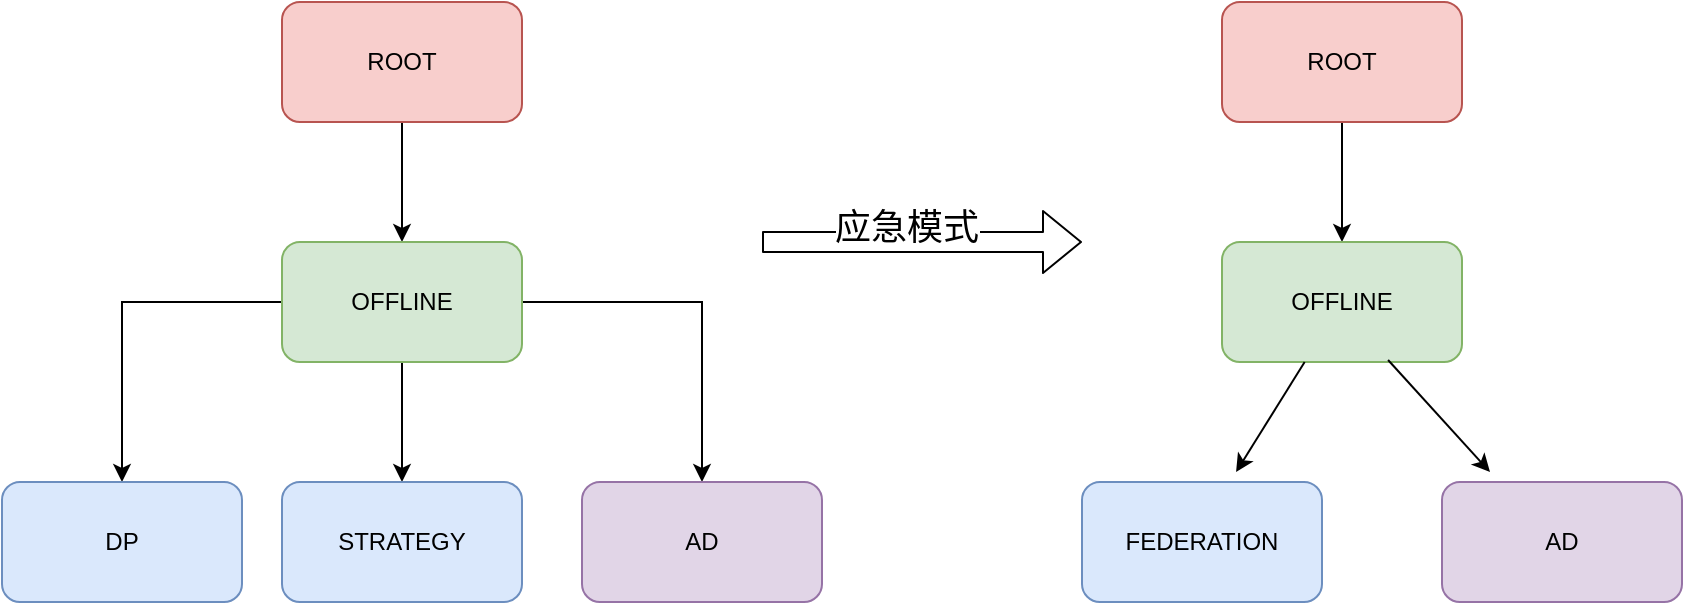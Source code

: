 <mxfile pages="1" version="11.2.1" type="github"><diagram id="0RSsITh_gzIjzYnkwO1m" name="Page-1"><mxGraphModel dx="946" dy="567" grid="1" gridSize="10" guides="1" tooltips="1" connect="1" arrows="1" fold="1" page="1" pageScale="1" pageWidth="827" pageHeight="1169" math="0" shadow="0"><root><mxCell id="0"/><mxCell id="1" parent="0"/><mxCell id="f8tSR3hSOaJFFe0uypn9-8" value="" style="edgeStyle=orthogonalEdgeStyle;rounded=0;orthogonalLoop=1;jettySize=auto;html=1;" edge="1" parent="1" source="f8tSR3hSOaJFFe0uypn9-2" target="f8tSR3hSOaJFFe0uypn9-3"><mxGeometry relative="1" as="geometry"/></mxCell><mxCell id="f8tSR3hSOaJFFe0uypn9-2" value="ROOT" style="rounded=1;whiteSpace=wrap;html=1;fillColor=#f8cecc;strokeColor=#b85450;" vertex="1" parent="1"><mxGeometry x="160" y="110" width="120" height="60" as="geometry"/></mxCell><mxCell id="f8tSR3hSOaJFFe0uypn9-9" value="" style="edgeStyle=orthogonalEdgeStyle;rounded=0;orthogonalLoop=1;jettySize=auto;html=1;" edge="1" parent="1" source="f8tSR3hSOaJFFe0uypn9-3" target="f8tSR3hSOaJFFe0uypn9-7"><mxGeometry relative="1" as="geometry"/></mxCell><mxCell id="f8tSR3hSOaJFFe0uypn9-10" style="edgeStyle=orthogonalEdgeStyle;rounded=0;orthogonalLoop=1;jettySize=auto;html=1;" edge="1" parent="1" source="f8tSR3hSOaJFFe0uypn9-3" target="f8tSR3hSOaJFFe0uypn9-4"><mxGeometry relative="1" as="geometry"/></mxCell><mxCell id="f8tSR3hSOaJFFe0uypn9-12" value="" style="edgeStyle=orthogonalEdgeStyle;rounded=0;orthogonalLoop=1;jettySize=auto;html=1;" edge="1" parent="1" source="f8tSR3hSOaJFFe0uypn9-3" target="f8tSR3hSOaJFFe0uypn9-6"><mxGeometry relative="1" as="geometry"><mxPoint x="360" y="260" as="targetPoint"/></mxGeometry></mxCell><mxCell id="f8tSR3hSOaJFFe0uypn9-3" value="OFFLINE" style="rounded=1;whiteSpace=wrap;html=1;fillColor=#d5e8d4;strokeColor=#82b366;" vertex="1" parent="1"><mxGeometry x="160" y="230" width="120" height="60" as="geometry"/></mxCell><mxCell id="f8tSR3hSOaJFFe0uypn9-4" value="DP" style="rounded=1;whiteSpace=wrap;html=1;fillColor=#dae8fc;strokeColor=#6c8ebf;" vertex="1" parent="1"><mxGeometry x="20" y="350" width="120" height="60" as="geometry"/></mxCell><mxCell id="f8tSR3hSOaJFFe0uypn9-6" value="AD" style="rounded=1;whiteSpace=wrap;html=1;fillColor=#e1d5e7;strokeColor=#9673a6;" vertex="1" parent="1"><mxGeometry x="310" y="350" width="120" height="60" as="geometry"/></mxCell><mxCell id="f8tSR3hSOaJFFe0uypn9-7" value="STRATEGY" style="rounded=1;whiteSpace=wrap;html=1;fillColor=#dae8fc;strokeColor=#6c8ebf;" vertex="1" parent="1"><mxGeometry x="160" y="350" width="120" height="60" as="geometry"/></mxCell><mxCell id="f8tSR3hSOaJFFe0uypn9-14" value="" style="edgeStyle=orthogonalEdgeStyle;rounded=0;orthogonalLoop=1;jettySize=auto;html=1;" edge="1" parent="1" source="f8tSR3hSOaJFFe0uypn9-15" target="f8tSR3hSOaJFFe0uypn9-19"><mxGeometry relative="1" as="geometry"/></mxCell><mxCell id="f8tSR3hSOaJFFe0uypn9-15" value="ROOT" style="rounded=1;whiteSpace=wrap;html=1;fillColor=#f8cecc;strokeColor=#b85450;" vertex="1" parent="1"><mxGeometry x="630" y="110" width="120" height="60" as="geometry"/></mxCell><mxCell id="f8tSR3hSOaJFFe0uypn9-19" value="OFFLINE" style="rounded=1;whiteSpace=wrap;html=1;fillColor=#d5e8d4;strokeColor=#82b366;" vertex="1" parent="1"><mxGeometry x="630" y="230" width="120" height="60" as="geometry"/></mxCell><mxCell id="f8tSR3hSOaJFFe0uypn9-20" value="FEDERATION" style="rounded=1;whiteSpace=wrap;html=1;fillColor=#dae8fc;strokeColor=#6c8ebf;" vertex="1" parent="1"><mxGeometry x="560" y="350" width="120" height="60" as="geometry"/></mxCell><mxCell id="f8tSR3hSOaJFFe0uypn9-21" value="AD" style="rounded=1;whiteSpace=wrap;html=1;fillColor=#e1d5e7;strokeColor=#9673a6;" vertex="1" parent="1"><mxGeometry x="740" y="350" width="120" height="60" as="geometry"/></mxCell><mxCell id="f8tSR3hSOaJFFe0uypn9-25" value="" style="endArrow=classic;html=1;entryX=0.642;entryY=-0.083;entryDx=0;entryDy=0;entryPerimeter=0;" edge="1" parent="1" source="f8tSR3hSOaJFFe0uypn9-19" target="f8tSR3hSOaJFFe0uypn9-20"><mxGeometry width="50" height="50" relative="1" as="geometry"><mxPoint x="610" y="340" as="sourcePoint"/><mxPoint x="640" y="330" as="targetPoint"/><Array as="points"/></mxGeometry></mxCell><mxCell id="f8tSR3hSOaJFFe0uypn9-26" value="" style="endArrow=classic;html=1;entryX=0.2;entryY=-0.083;entryDx=0;entryDy=0;entryPerimeter=0;exitX=0.692;exitY=0.983;exitDx=0;exitDy=0;exitPerimeter=0;" edge="1" parent="1" source="f8tSR3hSOaJFFe0uypn9-19" target="f8tSR3hSOaJFFe0uypn9-21"><mxGeometry width="50" height="50" relative="1" as="geometry"><mxPoint x="681.313" y="300" as="sourcePoint"/><mxPoint x="647.04" y="355.02" as="targetPoint"/><Array as="points"/></mxGeometry></mxCell><mxCell id="f8tSR3hSOaJFFe0uypn9-27" value="" style="shape=flexArrow;endArrow=classic;html=1;" edge="1" parent="1"><mxGeometry width="50" height="50" relative="1" as="geometry"><mxPoint x="400" y="230" as="sourcePoint"/><mxPoint x="560" y="230" as="targetPoint"/></mxGeometry></mxCell><mxCell id="f8tSR3hSOaJFFe0uypn9-28" value="&lt;font style=&quot;font-size: 18px&quot;&gt;应急模式&lt;/font&gt;" style="text;html=1;resizable=0;points=[];align=center;verticalAlign=middle;labelBackgroundColor=#ffffff;" vertex="1" connectable="0" parent="f8tSR3hSOaJFFe0uypn9-27"><mxGeometry x="-0.1" y="7" relative="1" as="geometry"><mxPoint as="offset"/></mxGeometry></mxCell></root></mxGraphModel></diagram></mxfile>